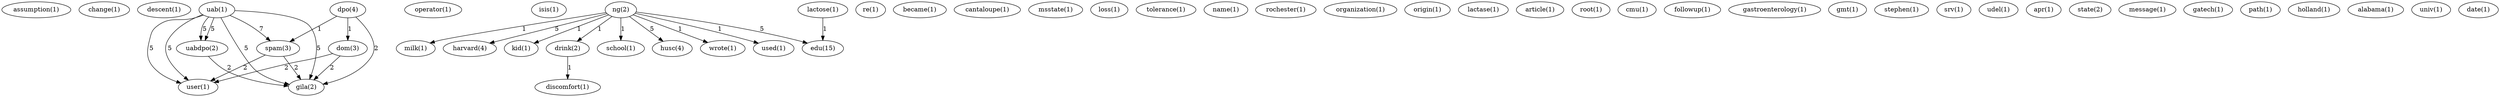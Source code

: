 digraph G {
  assumption [ label="assumption(1)" ];
  change [ label="change(1)" ];
  descent [ label="descent(1)" ];
  dpo [ label="dpo(4)" ];
  dom [ label="dom(3)" ];
  spam [ label="spam(3)" ];
  gila [ label="gila(2)" ];
  operator [ label="operator(1)" ];
  user [ label="user(1)" ];
  isis [ label="isis(1)" ];
  ng [ label="ng(2)" ];
  milk [ label="milk(1)" ];
  harvard [ label="harvard(4)" ];
  kid [ label="kid(1)" ];
  drink [ label="drink(2)" ];
  school [ label="school(1)" ];
  husc [ label="husc(4)" ];
  wrote [ label="wrote(1)" ];
  used [ label="used(1)" ];
  edu [ label="edu(15)" ];
  re [ label="re(1)" ];
  became [ label="became(1)" ];
  cantaloupe [ label="cantaloupe(1)" ];
  msstate [ label="msstate(1)" ];
  loss [ label="loss(1)" ];
  tolerance [ label="tolerance(1)" ];
  name [ label="name(1)" ];
  discomfort [ label="discomfort(1)" ];
  rochester [ label="rochester(1)" ];
  organization [ label="organization(1)" ];
  uab [ label="uab(8)" ];
  uabdpo [ label="uabdpo(2)" ];
  origin [ label="origin(1)" ];
  lactase [ label="lactase(1)" ];
  uab [ label="uab(1)" ];
  article [ label="article(1)" ];
  root [ label="root(1)" ];
  cmu [ label="cmu(1)" ];
  followup [ label="followup(1)" ];
  gastroenterology [ label="gastroenterology(1)" ];
  gmt [ label="gmt(1)" ];
  stephen [ label="stephen(1)" ];
  srv [ label="srv(1)" ];
  udel [ label="udel(1)" ];
  apr [ label="apr(1)" ];
  state [ label="state(2)" ];
  message [ label="message(1)" ];
  gatech [ label="gatech(1)" ];
  path [ label="path(1)" ];
  holland [ label="holland(1)" ];
  alabama [ label="alabama(1)" ];
  lactose [ label="lactose(1)" ];
  univ [ label="univ(1)" ];
  date [ label="date(1)" ];
  dpo -> dom [ label="1" ];
  dpo -> spam [ label="1" ];
  dpo -> gila [ label="2" ];
  dom -> user [ label="2" ];
  dom -> gila [ label="2" ];
  ng -> milk [ label="1" ];
  ng -> harvard [ label="5" ];
  ng -> kid [ label="1" ];
  ng -> drink [ label="1" ];
  ng -> school [ label="1" ];
  ng -> husc [ label="5" ];
  ng -> wrote [ label="1" ];
  ng -> used [ label="1" ];
  ng -> edu [ label="5" ];
  drink -> discomfort [ label="1" ];
  uab -> spam [ label="7" ];
  uab -> user [ label="5" ];
  uab -> uabdpo [ label="5" ];
  uab -> gila [ label="5" ];
  spam -> user [ label="2" ];
  spam -> gila [ label="2" ];
  uab -> user [ label="5" ];
  uab -> uabdpo [ label="5" ];
  uab -> gila [ label="5" ];
  uabdpo -> gila [ label="2" ];
  lactose -> edu [ label="1" ];
}
